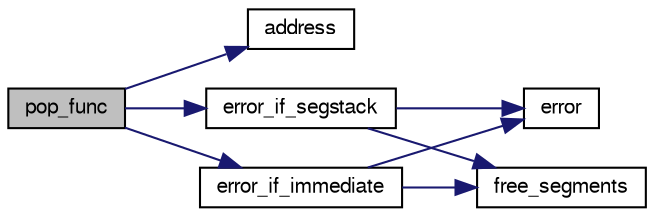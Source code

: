 digraph G
{
  edge [fontname="FreeSans",fontsize="10",labelfontname="FreeSans",labelfontsize="10"];
  node [fontname="FreeSans",fontsize="10",shape=record];
  rankdir=LR;
  Node1 [label="pop_func",height=0.2,width=0.4,color="black", fillcolor="grey75", style="filled" fontcolor="black"];
  Node1 -> Node2 [color="midnightblue",fontsize="10",style="solid",fontname="FreeSans"];
  Node2 [label="address",height=0.2,width=0.4,color="black", fillcolor="white", style="filled",URL="$exec_8c.html#a5751857142f6901d08db5916ad3e11f3",tooltip="Calcule l&#39;adresse &quot;réelle&quot; d&#39;une instruction en mode absolu/indexé"];
  Node1 -> Node3 [color="midnightblue",fontsize="10",style="solid",fontname="FreeSans"];
  Node3 [label="error_if_immediate",height=0.2,width=0.4,color="black", fillcolor="white", style="filled",URL="$exec_8c.html#a4ed705961a2433010bce56e832bfd940",tooltip="Appelle error si l&#39;instruction est en mode immédiat."];
  Node3 -> Node4 [color="midnightblue",fontsize="10",style="solid",fontname="FreeSans"];
  Node4 [label="error",height=0.2,width=0.4,color="black", fillcolor="white", style="filled",URL="$error_8h.html#a531bb138b38aef758b45a442aa53938a",tooltip="Affichage d&#39;une erreur et fin du simulateur."];
  Node3 -> Node5 [color="midnightblue",fontsize="10",style="solid",fontname="FreeSans"];
  Node5 [label="free_segments",height=0.2,width=0.4,color="black", fillcolor="white", style="filled",URL="$exec_8c.html#a22661afee2911cfaf182981895f61aea",tooltip="Libère les segments de mémoires alloués dynamiquement."];
  Node1 -> Node6 [color="midnightblue",fontsize="10",style="solid",fontname="FreeSans"];
  Node6 [label="error_if_segstack",height=0.2,width=0.4,color="black", fillcolor="white", style="filled",URL="$exec_8c.html#a1f9b001b683d92d9f9c832790d2215f1",tooltip="Appelle error si l&#39;on veut sortir de la pile."];
  Node6 -> Node4 [color="midnightblue",fontsize="10",style="solid",fontname="FreeSans"];
  Node6 -> Node5 [color="midnightblue",fontsize="10",style="solid",fontname="FreeSans"];
}
